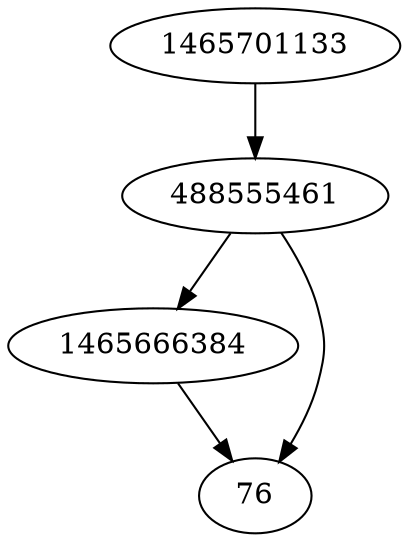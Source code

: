 strict digraph  {
1465666384;
488555461;
76;
1465701133;
1465666384 -> 76;
488555461 -> 76;
488555461 -> 1465666384;
1465701133 -> 488555461;
}
